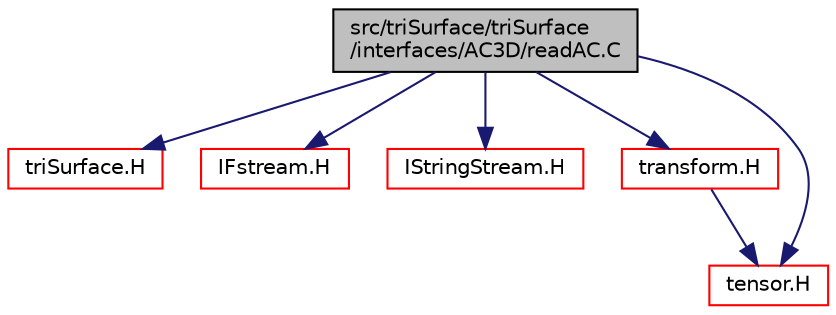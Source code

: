 digraph "src/triSurface/triSurface/interfaces/AC3D/readAC.C"
{
  bgcolor="transparent";
  edge [fontname="Helvetica",fontsize="10",labelfontname="Helvetica",labelfontsize="10"];
  node [fontname="Helvetica",fontsize="10",shape=record];
  Node0 [label="src/triSurface/triSurface\l/interfaces/AC3D/readAC.C",height=0.2,width=0.4,color="black", fillcolor="grey75", style="filled", fontcolor="black"];
  Node0 -> Node1 [color="midnightblue",fontsize="10",style="solid",fontname="Helvetica"];
  Node1 [label="triSurface.H",height=0.2,width=0.4,color="red",URL="$a17525.html"];
  Node0 -> Node180 [color="midnightblue",fontsize="10",style="solid",fontname="Helvetica"];
  Node180 [label="IFstream.H",height=0.2,width=0.4,color="red",URL="$a09785.html"];
  Node0 -> Node182 [color="midnightblue",fontsize="10",style="solid",fontname="Helvetica"];
  Node182 [label="IStringStream.H",height=0.2,width=0.4,color="red",URL="$a09935.html"];
  Node0 -> Node184 [color="midnightblue",fontsize="10",style="solid",fontname="Helvetica"];
  Node184 [label="transform.H",height=0.2,width=0.4,color="red",URL="$a13637.html",tooltip="3D tensor transformation operations. "];
  Node184 -> Node129 [color="midnightblue",fontsize="10",style="solid",fontname="Helvetica"];
  Node129 [label="tensor.H",height=0.2,width=0.4,color="red",URL="$a13613.html"];
  Node0 -> Node129 [color="midnightblue",fontsize="10",style="solid",fontname="Helvetica"];
}
